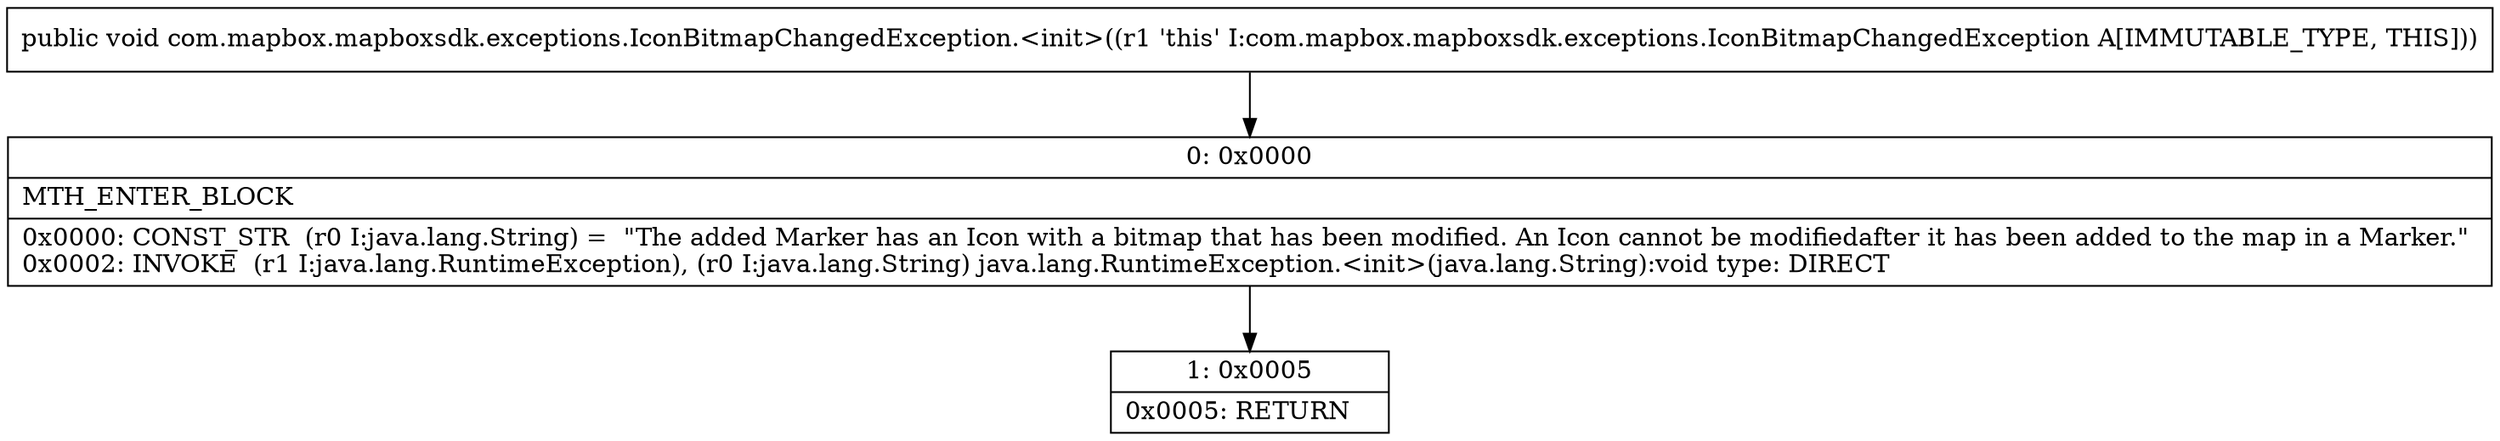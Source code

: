 digraph "CFG forcom.mapbox.mapboxsdk.exceptions.IconBitmapChangedException.\<init\>()V" {
Node_0 [shape=record,label="{0\:\ 0x0000|MTH_ENTER_BLOCK\l|0x0000: CONST_STR  (r0 I:java.lang.String) =  \"The added Marker has an Icon with a bitmap that has been modified. An Icon cannot be modifiedafter it has been added to the map in a Marker.\" \l0x0002: INVOKE  (r1 I:java.lang.RuntimeException), (r0 I:java.lang.String) java.lang.RuntimeException.\<init\>(java.lang.String):void type: DIRECT \l}"];
Node_1 [shape=record,label="{1\:\ 0x0005|0x0005: RETURN   \l}"];
MethodNode[shape=record,label="{public void com.mapbox.mapboxsdk.exceptions.IconBitmapChangedException.\<init\>((r1 'this' I:com.mapbox.mapboxsdk.exceptions.IconBitmapChangedException A[IMMUTABLE_TYPE, THIS])) }"];
MethodNode -> Node_0;
Node_0 -> Node_1;
}

